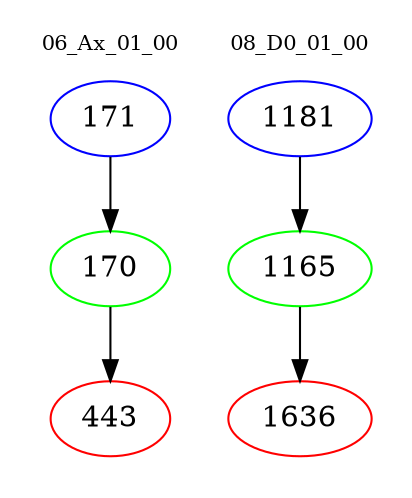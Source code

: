 digraph{
subgraph cluster_0 {
color = white
label = "06_Ax_01_00";
fontsize=10;
T0_171 [label="171", color="blue"]
T0_171 -> T0_170 [color="black"]
T0_170 [label="170", color="green"]
T0_170 -> T0_443 [color="black"]
T0_443 [label="443", color="red"]
}
subgraph cluster_1 {
color = white
label = "08_D0_01_00";
fontsize=10;
T1_1181 [label="1181", color="blue"]
T1_1181 -> T1_1165 [color="black"]
T1_1165 [label="1165", color="green"]
T1_1165 -> T1_1636 [color="black"]
T1_1636 [label="1636", color="red"]
}
}
